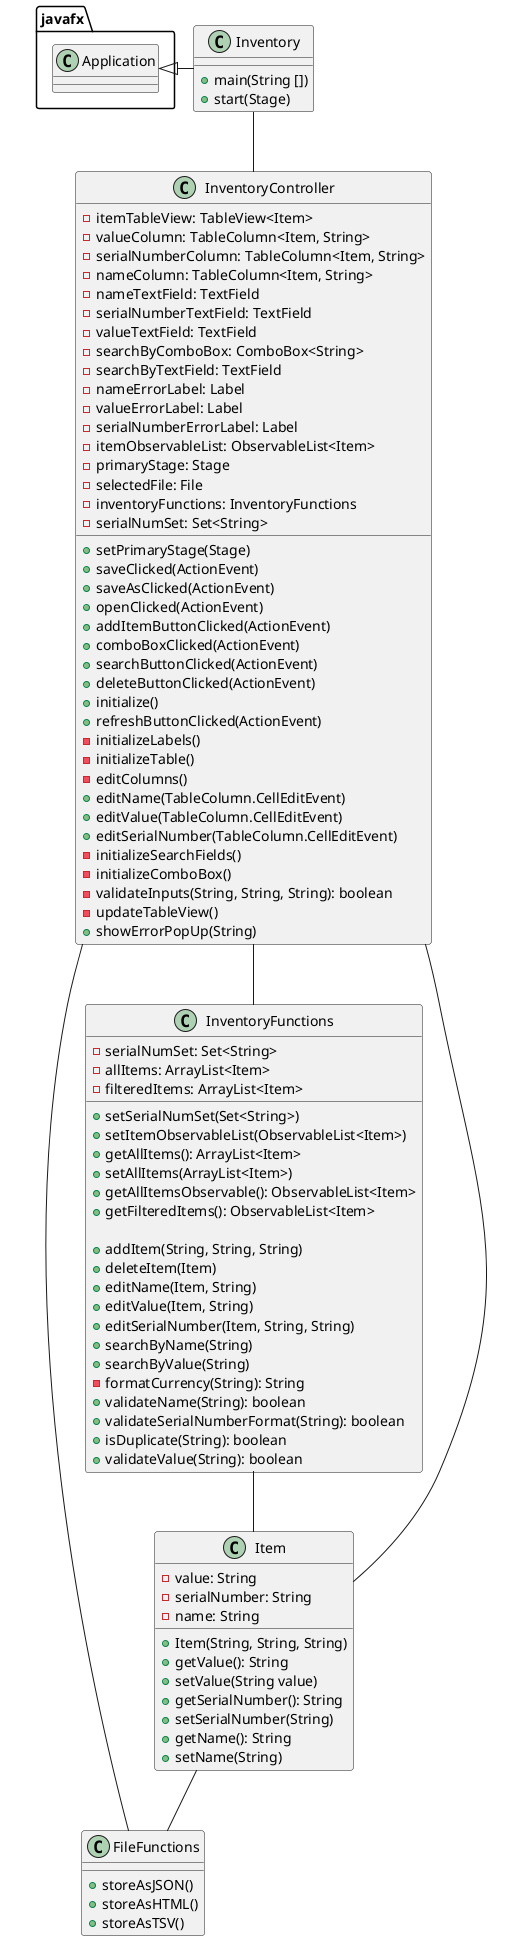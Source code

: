 @startuml
'https://plantuml.com/class-diagram

class FileFunctions{
    + storeAsJSON()
    + storeAsHTML()
    + storeAsTSV()
}

class Inventory{
    + main(String [])
    + start(Stage)
}

class InventoryController{
    - itemTableView: TableView<Item>
    - valueColumn: TableColumn<Item, String>
    - serialNumberColumn: TableColumn<Item, String>
    - nameColumn: TableColumn<Item, String>
    - nameTextField: TextField
    - serialNumberTextField: TextField
    - valueTextField: TextField
    - searchByComboBox: ComboBox<String>
    - searchByTextField: TextField
    - nameErrorLabel: Label
    - valueErrorLabel: Label
    - serialNumberErrorLabel: Label
    - itemObservableList: ObservableList<Item>
    - primaryStage: Stage
    - selectedFile: File
    - inventoryFunctions: InventoryFunctions
    - serialNumSet: Set<String>


    + setPrimaryStage(Stage)
    + saveClicked(ActionEvent)
    + saveAsClicked(ActionEvent)
    + openClicked(ActionEvent)
    + addItemButtonClicked(ActionEvent)
    + comboBoxClicked(ActionEvent)
    + searchButtonClicked(ActionEvent)
    + deleteButtonClicked(ActionEvent)
    + initialize()
    + refreshButtonClicked(ActionEvent)
    - initializeLabels()
    - initializeTable()
    - editColumns()
    + editName(TableColumn.CellEditEvent)
    + editValue(TableColumn.CellEditEvent)
    + editSerialNumber(TableColumn.CellEditEvent)
    - initializeSearchFields()
    - initializeComboBox()
    - validateInputs(String, String, String): boolean
    - updateTableView()
    + showErrorPopUp(String)
}

class InventoryFunctions{
    - serialNumSet: Set<String>
    - allItems: ArrayList<Item>
    - filteredItems: ArrayList<Item>

    + setSerialNumSet(Set<String>)
    + setItemObservableList(ObservableList<Item>)
    + getAllItems(): ArrayList<Item>
    + setAllItems(ArrayList<Item>)
    + getAllItemsObservable(): ObservableList<Item>
    + getFilteredItems(): ObservableList<Item>

    + addItem(String, String, String)
    + deleteItem(Item)
    + editName(Item, String)
    + editValue(Item, String)
    + editSerialNumber(Item, String, String)
    + searchByName(String)
    + searchByValue(String)
    - formatCurrency(String): String
    + validateName(String): boolean
    + validateSerialNumberFormat(String): boolean
    + isDuplicate(String): boolean
    + validateValue(String): boolean
}

class Item{
    - value: String
    - serialNumber: String
    - name: String

    + Item(String, String, String)
    + getValue(): String
    + setValue(String value)
    + getSerialNumber(): String
    + setSerialNumber(String)
    + getName(): String
    + setName(String)
}

javafx.Application <|- Inventory
Inventory -- InventoryController
InventoryController -- InventoryFunctions
InventoryController -- Item
InventoryFunctions -- Item
FileFunctions -- InventoryController
Item -- FileFunctions



@enduml